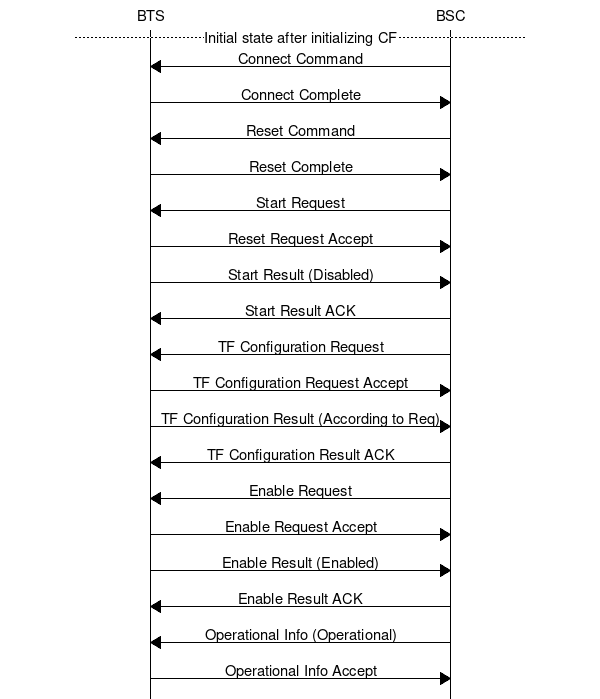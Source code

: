 msc {
	bts [label="BTS"], bsc [label="BSC"];
	# this is for the Timing Funcition Object
	---		[label="Initial state after initializing CF"];

	bts <= bsc	[label="Connect Command"];
	bts => bsc	[label="Connect Complete"];

	bts <= bsc	[label="Reset Command"];
	bts => bsc	[label="Reset Complete"];

	bts <= bsc	[label="Start Request"];
	bts => bsc	[label="Reset Request Accept"];
	bts => bsc	[label="Start Result (Disabled)"];
	bts <= bsc	[label="Start Result ACK"];

	bts <= bsc	[label="TF Configuration Request"];
	bts => bsc	[label="TF Configuration Request Accept"];
	bts => bsc	[label="TF Configuration Result (According to Req)"];
	bts <= bsc	[label="TF Configuration Result ACK"];

	bts <= bsc	[label="Enable Request"];
	bts => bsc	[label="Enable Request Accept"];
	bts => bsc	[label="Enable Result (Enabled)"];
	bts <= bsc	[label="Enable Result ACK"];

	bts <= bsc	[label="Operational Info (Operational)"];
	bts => bsc	[label="Operational Info Accept"];
}
